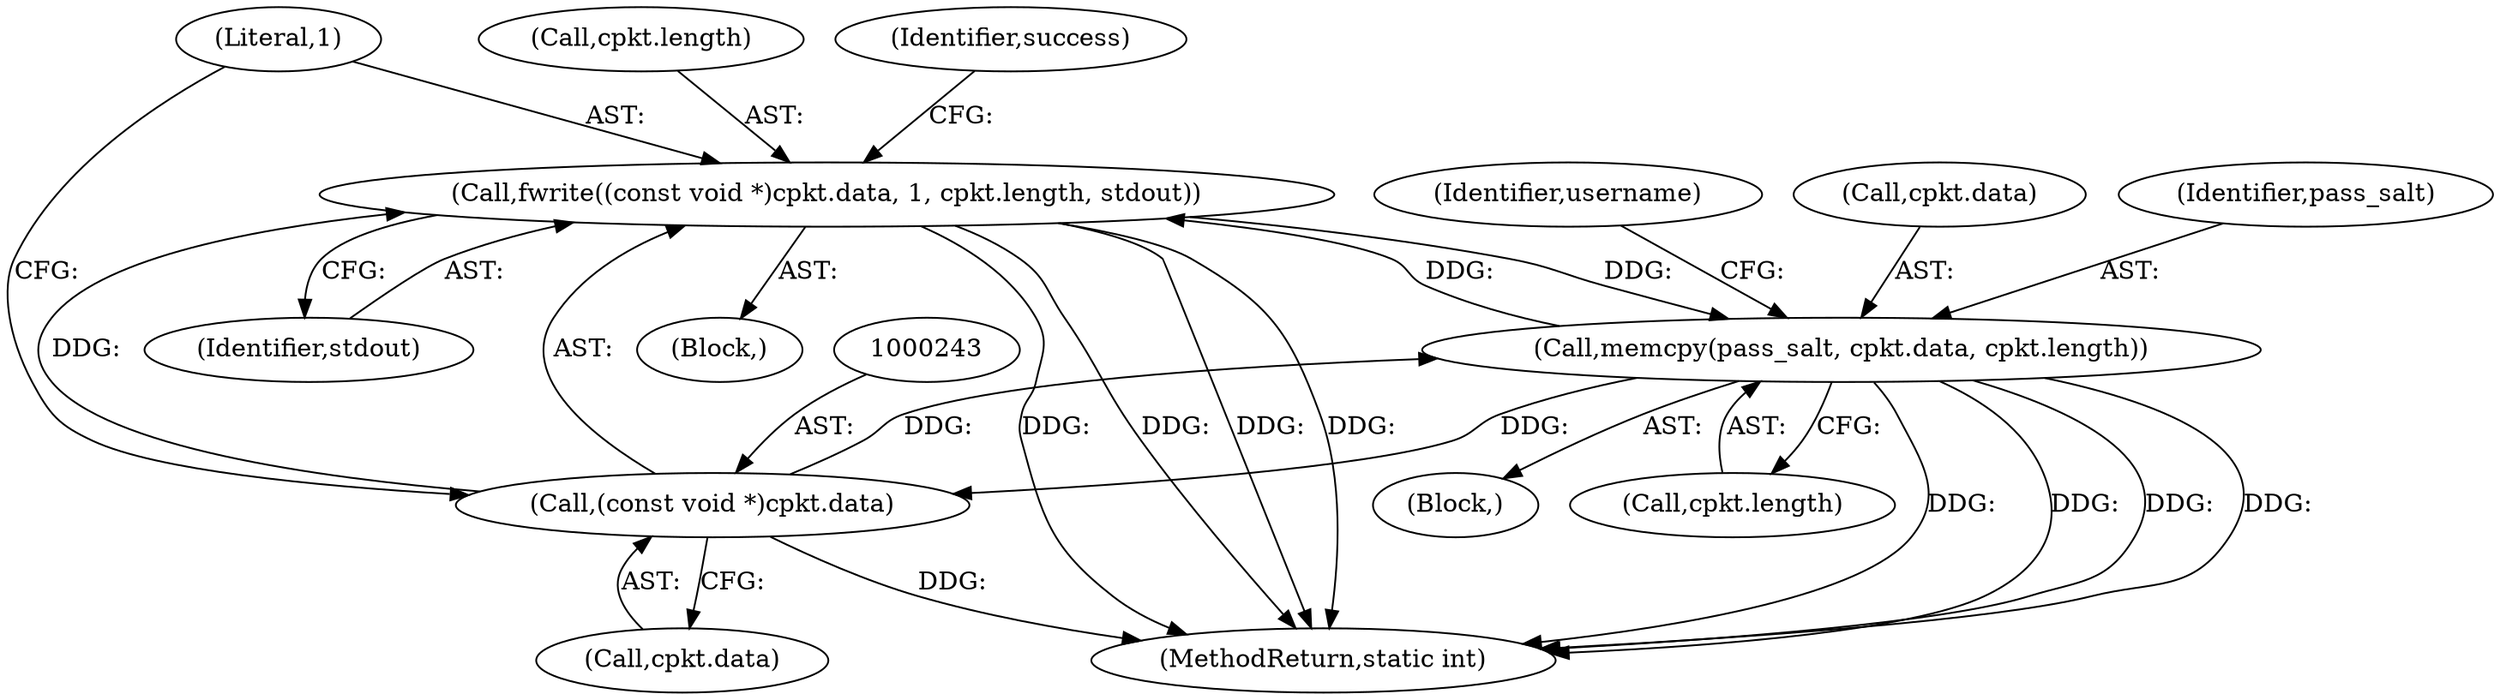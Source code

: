 digraph "0_MAC-Telnet_b69d11727d4f0f8cf719c79e3fb700f55ca03e9a@API" {
"1000241" [label="(Call,fwrite((const void *)cpkt.data, 1, cpkt.length, stdout))"];
"1000242" [label="(Call,(const void *)cpkt.data)"];
"1000222" [label="(Call,memcpy(pass_salt, cpkt.data, cpkt.length))"];
"1000241" [label="(Call,fwrite((const void *)cpkt.data, 1, cpkt.length, stdout))"];
"1000247" [label="(Literal,1)"];
"1000346" [label="(MethodReturn,static int)"];
"1000244" [label="(Call,cpkt.data)"];
"1000221" [label="(Block,)"];
"1000224" [label="(Call,cpkt.data)"];
"1000222" [label="(Call,memcpy(pass_salt, cpkt.data, cpkt.length))"];
"1000223" [label="(Identifier,pass_salt)"];
"1000278" [label="(Identifier,success)"];
"1000231" [label="(Identifier,username)"];
"1000242" [label="(Call,(const void *)cpkt.data)"];
"1000241" [label="(Call,fwrite((const void *)cpkt.data, 1, cpkt.length, stdout))"];
"1000227" [label="(Call,cpkt.length)"];
"1000240" [label="(Block,)"];
"1000251" [label="(Identifier,stdout)"];
"1000248" [label="(Call,cpkt.length)"];
"1000241" -> "1000240"  [label="AST: "];
"1000241" -> "1000251"  [label="CFG: "];
"1000242" -> "1000241"  [label="AST: "];
"1000247" -> "1000241"  [label="AST: "];
"1000248" -> "1000241"  [label="AST: "];
"1000251" -> "1000241"  [label="AST: "];
"1000278" -> "1000241"  [label="CFG: "];
"1000241" -> "1000346"  [label="DDG: "];
"1000241" -> "1000346"  [label="DDG: "];
"1000241" -> "1000346"  [label="DDG: "];
"1000241" -> "1000346"  [label="DDG: "];
"1000241" -> "1000222"  [label="DDG: "];
"1000242" -> "1000241"  [label="DDG: "];
"1000222" -> "1000241"  [label="DDG: "];
"1000242" -> "1000244"  [label="CFG: "];
"1000243" -> "1000242"  [label="AST: "];
"1000244" -> "1000242"  [label="AST: "];
"1000247" -> "1000242"  [label="CFG: "];
"1000242" -> "1000346"  [label="DDG: "];
"1000242" -> "1000222"  [label="DDG: "];
"1000222" -> "1000242"  [label="DDG: "];
"1000222" -> "1000221"  [label="AST: "];
"1000222" -> "1000227"  [label="CFG: "];
"1000223" -> "1000222"  [label="AST: "];
"1000224" -> "1000222"  [label="AST: "];
"1000227" -> "1000222"  [label="AST: "];
"1000231" -> "1000222"  [label="CFG: "];
"1000222" -> "1000346"  [label="DDG: "];
"1000222" -> "1000346"  [label="DDG: "];
"1000222" -> "1000346"  [label="DDG: "];
"1000222" -> "1000346"  [label="DDG: "];
}
